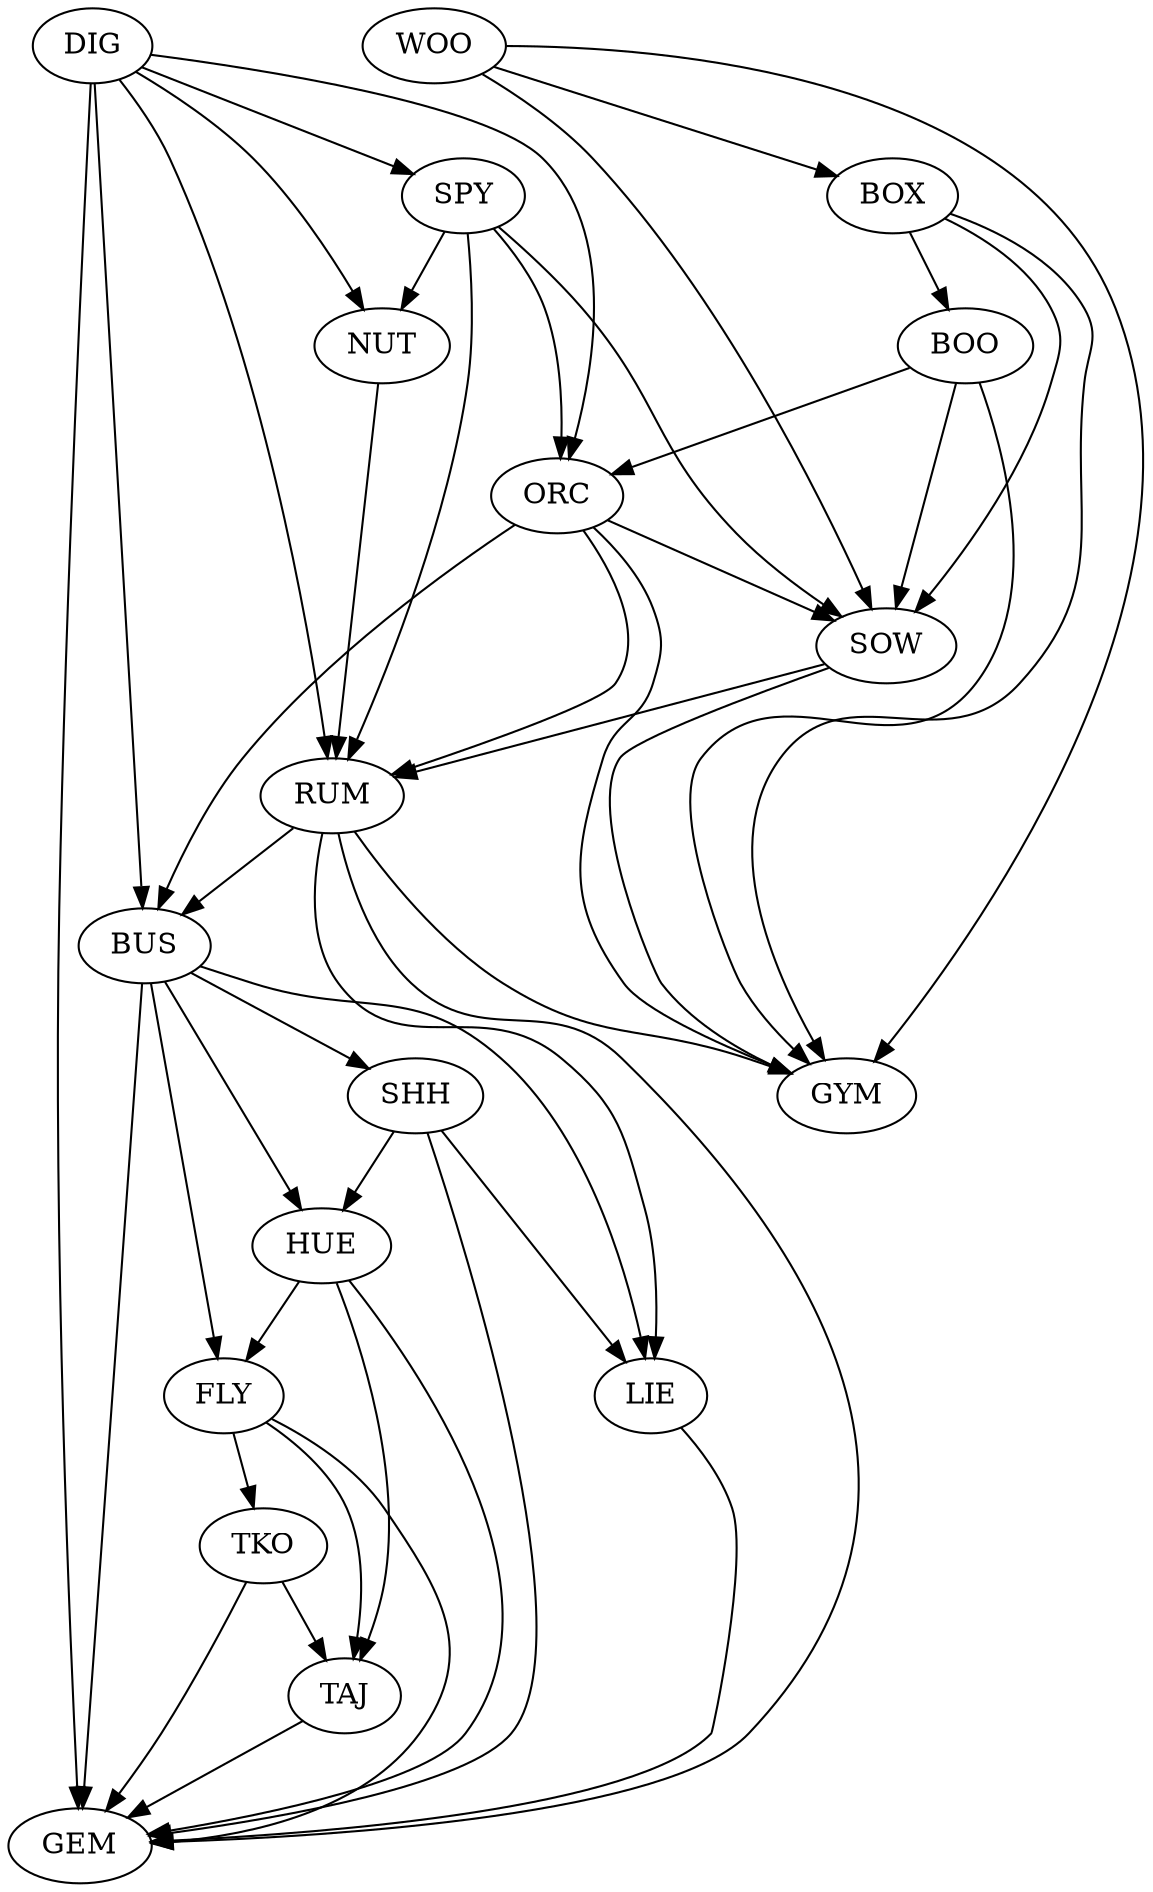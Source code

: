 digraph G {
"TAJ" -> "GEM" ["weight"=0.394950324297323]
"TKO" -> "GEM" ["weight"=0.376813822829659]
"FLY" -> "GEM" ["weight"=0.359000437800084]
"HUE" -> "GEM" ["weight"=0.415719526297832]
"LIE" -> "GEM" ["weight"=0.338378591623088]
"SHH" -> "GEM" ["weight"=0.368300143929575]
"BUS" -> "GEM" ["weight"=0.353615413865016]
"RUM" -> "GEM" ["weight"=0.3184416413537]
"DIG" -> "GEM" ["weight"=0.306371644030415]
"TKO" -> "TAJ" ["weight"=0.422151128779345]
"FLY" -> "TAJ" ["weight"=0.383443214514255]
"HUE" -> "TAJ" ["weight"=0.361770071296938]
"FLY" -> "TKO" ["weight"=0.505725065628739]
"HUE" -> "FLY" ["weight"=0.375705373093534]
"BUS" -> "FLY" ["weight"=0.391621981800459]
"SHH" -> "HUE" ["weight"=0.374715294047917]
"BUS" -> "HUE" ["weight"=0.389727099579337]
"SHH" -> "LIE" ["weight"=0.329547201090408]
"BUS" -> "LIE" ["weight"=0.277569257549755]
"RUM" -> "LIE" ["weight"=0.329792617622174]
"BUS" -> "SHH" ["weight"=0.366453990494791]
"RUM" -> "BUS" ["weight"=0.266922196365601]
"ORC" -> "BUS" ["weight"=0.301240605931307]
"DIG" -> "BUS" ["weight"=0.365695485062337]
"RUM" -> "GYM" ["weight"=0.443682450772526]
"SOW" -> "RUM" ["weight"=0.477537002479679]
"ORC" -> "RUM" ["weight"=0.418930848999772]
"NUT" -> "RUM" ["weight"=0.411285322905215]
"SPY" -> "RUM" ["weight"=0.412858283765728]
"DIG" -> "RUM" ["weight"=0.418791372195916]
"DIG" -> "ORC" ["weight"=0.386415614588]
"DIG" -> "NUT" ["weight"=0.429086228123708]
"DIG" -> "SPY" ["weight"=0.381469535134364]
"ORC" -> "GYM" ["weight"=0.431830921556538]
"ORC" -> "SOW" ["weight"=0.438456331853999]
"BOO" -> "ORC" ["weight"=0.435862694460254]
"SPY" -> "ORC" ["weight"=0.415628670465913]
"SOW" -> "GYM" ["weight"=0.442069880596689]
"BOO" -> "GYM" ["weight"=0.419758167262771]
"BOX" -> "GYM" ["weight"=0.409112245015118]
"WOO" -> "GYM" ["weight"=0.342844908792025]
"BOO" -> "SOW" ["weight"=0.420156318537042]
"BOX" -> "SOW" ["weight"=0.404755615082303]
"SPY" -> "SOW" ["weight"=0.429106176594327]
"WOO" -> "SOW" ["weight"=0.354887660881568]
"BOX" -> "BOO" ["weight"=0.396608416604889]
"WOO" -> "BOX" ["weight"=0.36727460949773]
"SPY" -> "NUT" ["weight"=0.371782324213959]
"GEM" ["id"=158915 "l"="21.387150289528225,-16.068127645646324" "label"="GEM" "rating"="6.26706" "complexity"="1.9333" "min_players"="2" "max_players"="4" "min_players_rec"="2" "max_players_rec"="4" "min_players_best"="3" "max_players_best"="3" "min_time"="15" "max_time"="15" "bayes_rating"="5.64141" "year"="2015" "size"="0.060335465186436586"]
"TAJ" ["id"=158916 "l"="21.566773029731937,-16.013515556583926" "label"="TAJ" "rating"="5.97052" "complexity"="2.2143" "min_players"="2" "max_players"="4" "min_players_rec"="3" "max_players_rec"="4" "min_players_best"="3" "max_players_best"="3" "min_time"="10" "max_time"="10" "bayes_rating"="5.55754" "year"="2015" "size"="0.03970073609267528"]
"TKO" ["id"=158917 "l"="21.499231550273453,-15.962826450870846" "label"="TKO" "rating"="4.85636" "complexity"="1.0" "min_players"="2" "max_players"="2" "min_players_rec"="2" "max_players_rec"="2" "min_players_best"="2" "max_players_best"="2" "min_time"="5" "max_time"="5" "bayes_rating"="5.41825" "year"="2015" "size"="0.035115240738506096"]
"FLY" ["id"=158918 "l"="21.422238360512292,-15.997780054308269" "label"="FLY" "rating"="5.39717" "complexity"="1.0714" "min_players"="2" "max_players"="4" "min_players_rec"="2" "max_players_rec"="3" "min_players_best"="2" "max_players_best"="2" "min_time"="10" "max_time"="10" "bayes_rating"="5.47788" "year"="2015" "size"="0.045734282611318934"]
"HUE" ["id"=159143 "l"="21.504792540708728,-16.073896849867065" "label"="HUE" "rating"="6.32786" "complexity"="1.4444" "min_players"="2" "max_players"="5" "min_players_rec"="2" "max_players_rec"="5" "min_players_best"="3" "max_players_best"="4" "min_time"="10" "max_time"="10" "bayes_rating"="5.70354" "year"="2015" "size"="0.08712441172921444"]
"LIE" ["id"=161383 "l"="21.306520784058634,-16.16092889426346" "label"="LIE" "rating"="6.22982" "complexity"="1.3571" "min_players"="2" "max_players"="6" "min_players_rec"="3" "max_players_rec"="6" "min_players_best"="4" "max_players_best"="5" "min_time"="20" "max_time"="20" "bayes_rating"="5.62601" "year"="2015" "size"="0.0611801616990467"]
"SHH" ["id"=164158 "l"="21.440343757703705,-16.141109506846153" "label"="SHH" "rating"="6.31657" "complexity"="1.5" "min_players"="2" "max_players"="4" "min_players_rec"="2" "max_players_rec"="4" "min_players_best"="3" "max_players_best"="3" "min_time"="10" "max_time"="10" "bayes_rating"="5.68984" "year"="2015" "size"="0.08253891637504525"]
"BUS" ["id"=164159 "l"="21.269506886862896,-16.068345587695543" "label"="BUS" "rating"="6.23145" "complexity"="1.3448" "min_players"="2" "max_players"="3" "min_players_rec"="2" "max_players_rec"="3" "min_players_best"="3" "max_players_best"="3" "min_time"="20" "max_time"="20" "bayes_rating"="5.67708" "year"="2015" "size"="0.08808977917219742"]
"GYM" ["id"=192824 "l"="20.866472411199283,-16.06938010398849" "label"="GYM" "rating"="6.22167" "complexity"="2.4545" "min_players"="2" "max_players"="6" "min_players_rec"="2" "max_players_rec"="2" "min_players_best"="2" "max_players_best"="2" "min_time"="10" "max_time"="20" "bayes_rating"="5.59581" "year"="2017" "size"="0.041993483769759865"]
"RUM" ["id"=192827 "l"="21.072189950328926,-16.118274215333873" "label"="RUM" "rating"="6.32982" "complexity"="1.4545" "min_players"="2" "max_players"="4" "min_players_rec"="2" "max_players_rec"="4" "min_players_best"="3" "max_players_best"="3" "min_time"="10" "max_time"="20" "bayes_rating"="5.64003" "year"="2017" "size"="0.05743936285748763"]
"SOW" ["id"=192829 "l"="20.86890898697751,-16.120128050797863" "label"="SOW" "rating"="6.05877" "complexity"="2.0" "min_players"="2" "max_players"="4" "min_players_rec"="2" "max_players_rec"="4" "min_players_best"="2" "max_players_best"="4" "min_time"="15" "max_time"="25" "bayes_rating"="5.56313" "year"="2017" "size"="0.03716664655484494"]
"ORC" ["id"=192830 "l"="21.00238166570445,-16.066973905652684" "label"="ORC" "rating"="6.42794" "complexity"="1.5385" "min_players"="2" "max_players"="2" "min_players_rec"="2" "max_players_rec"="2" "min_players_best"="2" "max_players_best"="2" "min_time"="5" "max_time"="10" "bayes_rating"="5.67569" "year"="2017" "size"="0.06347290937613129"]
"BOO" ["id"=195373 "l"="20.844528644291938,-16.017151831208718" "label"="BOO" "rating"="6.11516" "complexity"="1.3" "min_players"="2" "max_players"="2" "min_players_rec"="2" "max_players_rec"="2" "min_players_best"="2" "max_players_best"="2" "min_time"="15" "max_time"="15" "bayes_rating"="5.59023" "year"="2017" "size"="0.050319777965488116"]
"NUT" ["id"=195454 "l"="21.103586020249264,-16.209789503037985" "label"="NUT" "rating"="6.59662" "complexity"="1.3846" "min_players"="2" "max_players"="3" "min_players_rec"="2" "max_players_rec"="3" "min_players_best"="2" "max_players_best"="2" "min_time"="15" "max_time"="15" "bayes_rating"="5.66052" "year"="2017" "size"="0.04826837214914927"]
"BOX" ["id"=195455 "l"="20.727425229164915,-16.060881762704284" "label"="BOX" "rating"="5.27203" "complexity"="2.5714" "min_players"="2" "max_players"="6" "min_players_rec"="2" "max_players_rec"="4" "min_players_best"="2" "max_players_best"="2" "min_time"="15" "max_time"="15" "bayes_rating"="5.46835" "year"="2017" "size"="0.030891758175455534"]
"SPY" ["id"=195456 "l"="20.99019261989298,-16.170984355417914" "label"="SPY" "rating"="5.75757" "complexity"="1.6667" "min_players"="2" "max_players"="4" "min_players_rec"="2" "max_players_rec"="4" "min_players_best"="2" "max_players_best"="4" "min_time"="10" "max_time"="10" "bayes_rating"="5.53687" "year"="2017" "size"="0.050319777965488116"]
"DIG" ["id"=197178 "l"="21.173135321752017,-16.138841598328764" "label"="DIG" "rating"="6.35629" "complexity"="1.25" "min_players"="2" "max_players"="4" "min_players_rec"="2" "max_players_rec"="4" "min_players_best"="3" "max_players_best"="3" "min_time"="10" "max_time"="10" "bayes_rating"="5.73291" "year"="2017" "size"="0.10450102570290817"]
"WOO" ["id"=222885 "l"="20.70561898756446,-16.125875652923106" "label"="WOO" "rating"="6.09336" "complexity"="2.5" "min_players"="2" "max_players"="2" "min_players_rec"="2" "max_players_rec"="2" "min_players_best"="2" "max_players_best"="2" "min_time"="25" "max_time"="" "bayes_rating"="5.53397" "year"="2017" "size"="0.015807891878846386"]
}